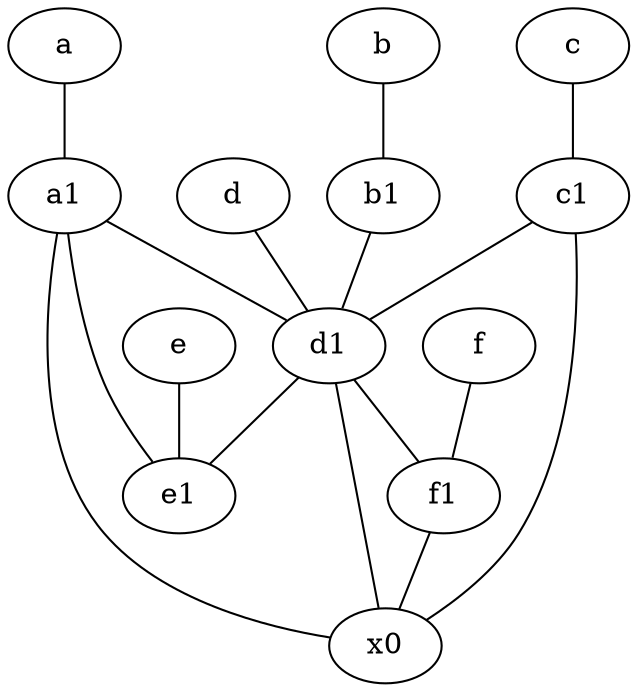 graph {
	node [labelfontsize=50]
	e1 [labelfontsize=50 pos="7,7!"]
	d1 [labelfontsize=50 pos="3,5!"]
	x0 [labelfontsize=50]
	c [labelfontsize=50 pos="4.5,2!"]
	f [labelfontsize=50 pos="3,9!"]
	f1 [labelfontsize=50 pos="3,8!"]
	e [labelfontsize=50 pos="7,9!"]
	a1 [labelfontsize=50 pos="8,3!"]
	d [labelfontsize=50 pos="2,5!"]
	a [labelfontsize=50 pos="8,2!"]
	b [labelfontsize=50 pos="10,4!"]
	b1 [labelfontsize=50 pos="9,4!"]
	c1 [labelfontsize=50 pos="4.5,3!"]
	d1 -- x0
	d1 -- e1
	b1 -- d1
	f1 -- x0
	a -- a1
	a1 -- d1
	a1 -- e1
	a1 -- x0
	c1 -- x0
	e -- e1
	f -- f1
	c -- c1
	c1 -- d1
	d1 -- f1
	d -- d1
	b -- b1
}
